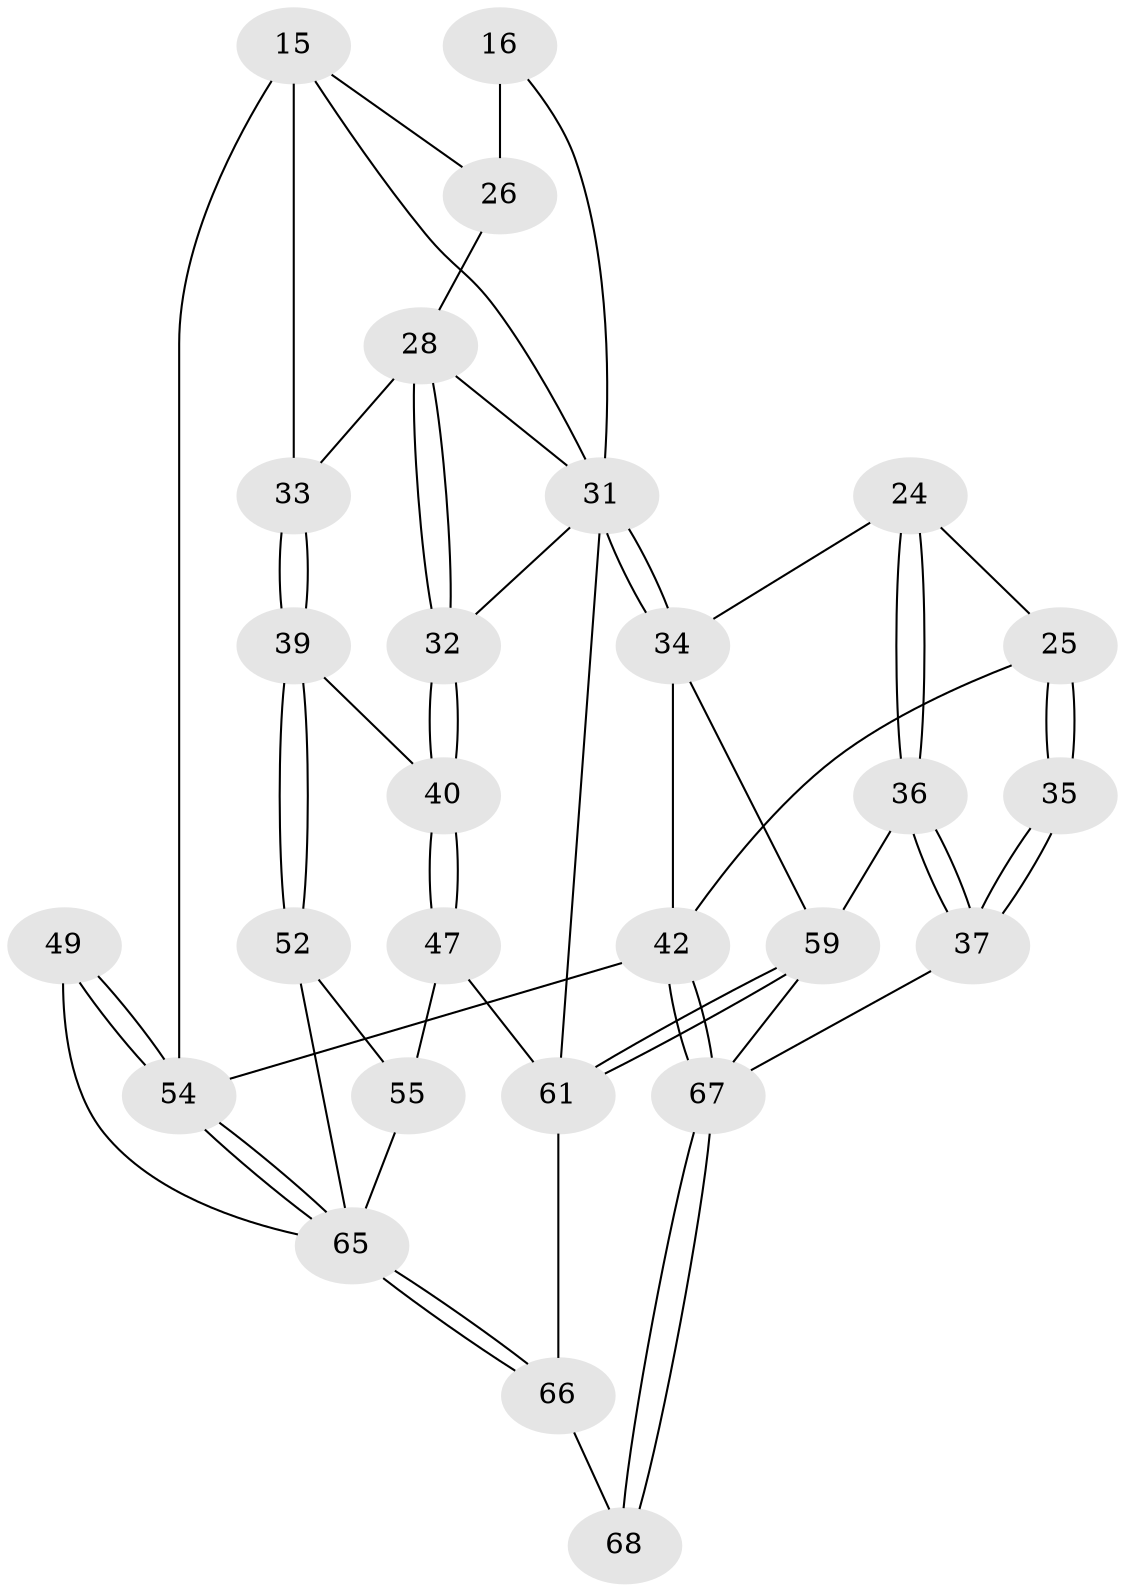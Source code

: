 // original degree distribution, {3: 0.04411764705882353, 5: 0.6029411764705882, 6: 0.17647058823529413, 4: 0.17647058823529413}
// Generated by graph-tools (version 1.1) at 2025/05/03/04/25 22:05:44]
// undirected, 27 vertices, 61 edges
graph export_dot {
graph [start="1"]
  node [color=gray90,style=filled];
  15 [pos="+0.7433303714900258+0.2634472513795755",super="+6+1+14"];
  16 [pos="+0.5595614745886704+0.15329627472115753"];
  24 [pos="+0.0895778956410547+0.2913046871577288"];
  25 [pos="+0.04861372464524848+0.29137130394388255",super="+22"];
  26 [pos="+0.5998721174568103+0.3005842072638967",super="+17+20"];
  28 [pos="+0.5612395465576507+0.3632458627881526",super="+18+27"];
  31 [pos="+0.31321791819945594+0.48794167256663984",super="+10+9+29"];
  32 [pos="+0.5393695539898656+0.41451739888687344"];
  33 [pos="+0.845250580861174+0.42234367623425567"];
  34 [pos="+0.1335767444882611+0.37596665388265293",super="+23+12"];
  35 [pos="+0+0.3538449963284631"];
  36 [pos="+0.055450464201232084+0.49764002435109556"];
  37 [pos="+0+0.4874185360330378"];
  39 [pos="+0.7382714640593536+0.5123974668639346"];
  40 [pos="+0.6882867655023579+0.5237635583187145"];
  42 [pos="+0+1",super="+3"];
  47 [pos="+0.6241550461332726+0.5767835692024637"];
  49 [pos="+1+0.8241949623756359"];
  52 [pos="+0.7516444390506637+0.6361905443464734",super="+51"];
  54 [pos="+1+1",super="+2+13"];
  55 [pos="+0.6483492504699625+0.7811760801097747",super="+53"];
  59 [pos="+0.31354217156839287+0.6387771840604415",super="+46"];
  61 [pos="+0.3757345559024195+0.9847472447055385",super="+58+48+45"];
  65 [pos="+0.7813426778801121+1",super="+62+56+50"];
  66 [pos="+0.6146418160367049+1",super="+63+57+64"];
  67 [pos="+0.07405407140459845+1",super="+60+44"];
  68 [pos="+0.309365308739008+1"];
  15 -- 54 [weight=2];
  15 -- 33;
  15 -- 26;
  15 -- 31;
  16 -- 26 [weight=2];
  16 -- 31;
  24 -- 25;
  24 -- 36;
  24 -- 36;
  24 -- 34;
  25 -- 35 [weight=2];
  25 -- 35;
  25 -- 42;
  26 -- 28 [weight=2];
  28 -- 32;
  28 -- 32;
  28 -- 31;
  28 -- 33;
  31 -- 34 [weight=3];
  31 -- 34;
  31 -- 61 [weight=2];
  31 -- 32;
  32 -- 40;
  32 -- 40;
  33 -- 39;
  33 -- 39;
  34 -- 59;
  34 -- 42;
  35 -- 37;
  35 -- 37;
  36 -- 37;
  36 -- 37;
  36 -- 59;
  37 -- 67;
  39 -- 40;
  39 -- 52;
  39 -- 52;
  40 -- 47;
  40 -- 47;
  42 -- 67 [weight=2];
  42 -- 67;
  42 -- 54 [weight=2];
  47 -- 55;
  47 -- 61;
  49 -- 54 [weight=2];
  49 -- 54;
  49 -- 65;
  52 -- 55 [weight=2];
  52 -- 65;
  54 -- 65;
  54 -- 65;
  55 -- 65;
  59 -- 61 [weight=2];
  59 -- 61;
  59 -- 67 [weight=2];
  61 -- 66 [weight=2];
  65 -- 66 [weight=2];
  65 -- 66;
  66 -- 68 [weight=2];
  67 -- 68;
  67 -- 68;
}
